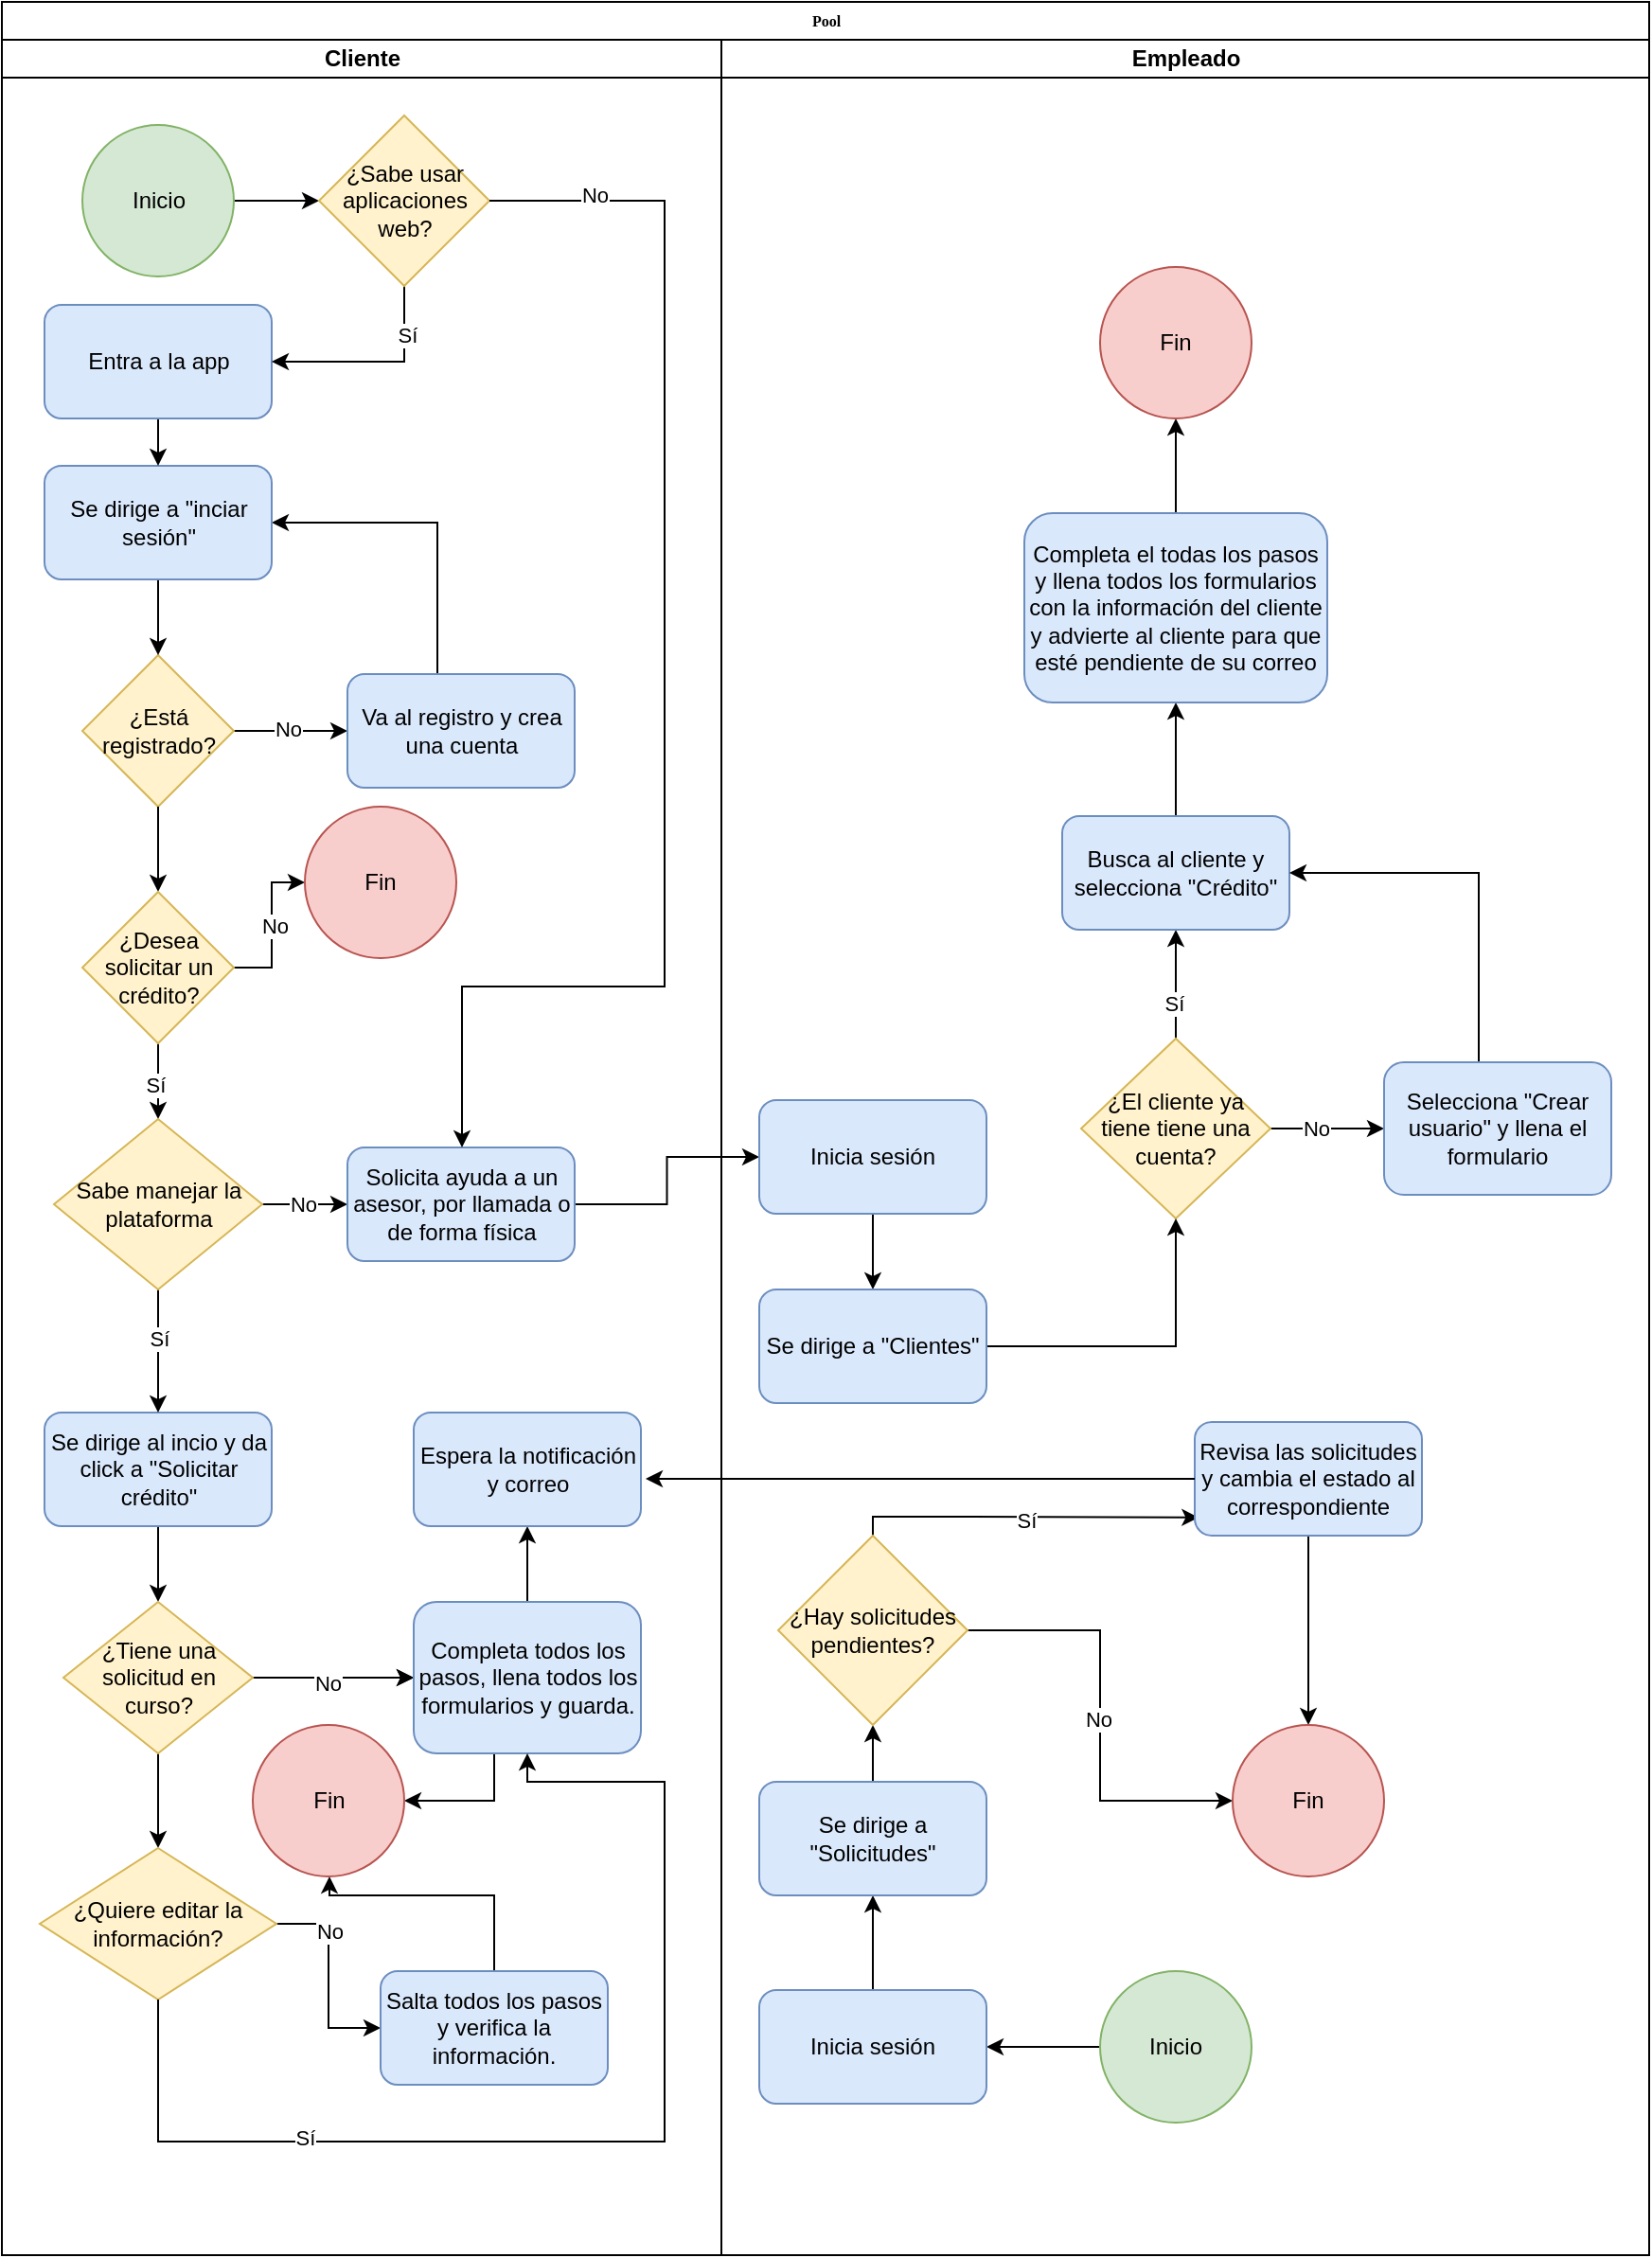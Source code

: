 <mxfile version="27.1.1">
  <diagram name="Page-1" id="74e2e168-ea6b-b213-b513-2b3c1d86103e">
    <mxGraphModel dx="2194" dy="2055" grid="1" gridSize="10" guides="1" tooltips="1" connect="1" arrows="1" fold="1" page="1" pageScale="1" pageWidth="1100" pageHeight="850" background="none" math="0" shadow="0">
      <root>
        <mxCell id="0" />
        <mxCell id="1" parent="0" />
        <mxCell id="77e6c97f196da883-1" value="Pool" style="swimlane;html=1;childLayout=stackLayout;startSize=20;rounded=0;shadow=0;labelBackgroundColor=none;strokeWidth=1;fontFamily=Verdana;fontSize=8;align=center;" parent="1" vertex="1">
          <mxGeometry x="180" y="-60" width="870" height="1190" as="geometry" />
        </mxCell>
        <mxCell id="77e6c97f196da883-40" style="edgeStyle=orthogonalEdgeStyle;rounded=1;html=1;labelBackgroundColor=none;startArrow=none;startFill=0;startSize=5;endArrow=classicThin;endFill=1;endSize=5;jettySize=auto;orthogonalLoop=1;strokeWidth=1;fontFamily=Verdana;fontSize=8" parent="77e6c97f196da883-1" edge="1">
          <mxGeometry relative="1" as="geometry">
            <mxPoint x="540" y="20" as="sourcePoint" />
            <mxPoint x="540" y="20" as="targetPoint" />
          </mxGeometry>
        </mxCell>
        <mxCell id="GCUTKhbAVa57AztuCdu1-53" value="" style="edgeStyle=orthogonalEdgeStyle;rounded=0;orthogonalLoop=1;jettySize=auto;html=1;entryX=0;entryY=0.5;entryDx=0;entryDy=0;" parent="77e6c97f196da883-1" source="GCUTKhbAVa57AztuCdu1-49" target="GCUTKhbAVa57AztuCdu1-57" edge="1">
          <mxGeometry relative="1" as="geometry">
            <mxPoint x="340" y="595" as="targetPoint" />
          </mxGeometry>
        </mxCell>
        <mxCell id="77e6c97f196da883-2" value="Cliente" style="swimlane;html=1;startSize=20;" parent="77e6c97f196da883-1" vertex="1">
          <mxGeometry y="20" width="380" height="1170" as="geometry" />
        </mxCell>
        <mxCell id="GCUTKhbAVa57AztuCdu1-7" value="" style="edgeStyle=orthogonalEdgeStyle;rounded=0;orthogonalLoop=1;jettySize=auto;html=1;" parent="77e6c97f196da883-2" source="GCUTKhbAVa57AztuCdu1-2" target="GCUTKhbAVa57AztuCdu1-6" edge="1">
          <mxGeometry relative="1" as="geometry" />
        </mxCell>
        <mxCell id="GCUTKhbAVa57AztuCdu1-8" value="No" style="edgeLabel;html=1;align=center;verticalAlign=middle;resizable=0;points=[];" parent="GCUTKhbAVa57AztuCdu1-7" vertex="1" connectable="0">
          <mxGeometry x="-0.067" y="1" relative="1" as="geometry">
            <mxPoint as="offset" />
          </mxGeometry>
        </mxCell>
        <mxCell id="GCUTKhbAVa57AztuCdu1-45" value="" style="edgeStyle=orthogonalEdgeStyle;rounded=0;orthogonalLoop=1;jettySize=auto;html=1;" parent="77e6c97f196da883-2" source="GCUTKhbAVa57AztuCdu1-115" target="GCUTKhbAVa57AztuCdu1-44" edge="1">
          <mxGeometry relative="1" as="geometry" />
        </mxCell>
        <mxCell id="GCUTKhbAVa57AztuCdu1-116" value="Sí" style="edgeLabel;html=1;align=center;verticalAlign=middle;resizable=0;points=[];" parent="GCUTKhbAVa57AztuCdu1-45" vertex="1" connectable="0">
          <mxGeometry x="0.086" y="-2" relative="1" as="geometry">
            <mxPoint as="offset" />
          </mxGeometry>
        </mxCell>
        <mxCell id="GCUTKhbAVa57AztuCdu1-2" value="¿Está registrado?" style="rhombus;whiteSpace=wrap;html=1;fillColor=#fff2cc;strokeColor=#d6b656;" parent="77e6c97f196da883-2" vertex="1">
          <mxGeometry x="42.5" y="325" width="80" height="80" as="geometry" />
        </mxCell>
        <mxCell id="GCUTKhbAVa57AztuCdu1-42" value="" style="edgeStyle=orthogonalEdgeStyle;rounded=0;orthogonalLoop=1;jettySize=auto;html=1;" parent="77e6c97f196da883-2" source="GCUTKhbAVa57AztuCdu1-3" target="GCUTKhbAVa57AztuCdu1-22" edge="1">
          <mxGeometry relative="1" as="geometry" />
        </mxCell>
        <mxCell id="GCUTKhbAVa57AztuCdu1-3" value="Se dirige al incio y da click a &quot;Solicitar crédito&quot;" style="rounded=1;whiteSpace=wrap;html=1;fillColor=#dae8fc;strokeColor=#6c8ebf;" parent="77e6c97f196da883-2" vertex="1">
          <mxGeometry x="22.5" y="725" width="120" height="60" as="geometry" />
        </mxCell>
        <mxCell id="GCUTKhbAVa57AztuCdu1-15" style="edgeStyle=orthogonalEdgeStyle;rounded=0;orthogonalLoop=1;jettySize=auto;html=1;entryX=1;entryY=0.5;entryDx=0;entryDy=0;" parent="77e6c97f196da883-2" source="GCUTKhbAVa57AztuCdu1-6" target="GCUTKhbAVa57AztuCdu1-12" edge="1">
          <mxGeometry relative="1" as="geometry">
            <Array as="points">
              <mxPoint x="230" y="255" />
            </Array>
          </mxGeometry>
        </mxCell>
        <mxCell id="GCUTKhbAVa57AztuCdu1-6" value="Va al registro y crea una cuenta" style="rounded=1;whiteSpace=wrap;html=1;fillColor=#dae8fc;strokeColor=#6c8ebf;" parent="77e6c97f196da883-2" vertex="1">
          <mxGeometry x="182.5" y="335" width="120" height="60" as="geometry" />
        </mxCell>
        <mxCell id="GCUTKhbAVa57AztuCdu1-14" value="" style="edgeStyle=orthogonalEdgeStyle;rounded=0;orthogonalLoop=1;jettySize=auto;html=1;" parent="77e6c97f196da883-2" source="GCUTKhbAVa57AztuCdu1-12" target="GCUTKhbAVa57AztuCdu1-2" edge="1">
          <mxGeometry relative="1" as="geometry" />
        </mxCell>
        <mxCell id="GCUTKhbAVa57AztuCdu1-12" value="Se dirige a &quot;inciar sesión&quot;" style="rounded=1;whiteSpace=wrap;html=1;fillColor=#dae8fc;strokeColor=#6c8ebf;" parent="77e6c97f196da883-2" vertex="1">
          <mxGeometry x="22.5" y="225" width="120" height="60" as="geometry" />
        </mxCell>
        <mxCell id="GCUTKhbAVa57AztuCdu1-25" value="" style="edgeStyle=orthogonalEdgeStyle;rounded=0;orthogonalLoop=1;jettySize=auto;html=1;" parent="77e6c97f196da883-2" source="GCUTKhbAVa57AztuCdu1-22" target="GCUTKhbAVa57AztuCdu1-24" edge="1">
          <mxGeometry relative="1" as="geometry" />
        </mxCell>
        <mxCell id="GCUTKhbAVa57AztuCdu1-30" value="" style="edgeStyle=orthogonalEdgeStyle;rounded=0;orthogonalLoop=1;jettySize=auto;html=1;" parent="77e6c97f196da883-2" source="GCUTKhbAVa57AztuCdu1-22" target="GCUTKhbAVa57AztuCdu1-24" edge="1">
          <mxGeometry relative="1" as="geometry" />
        </mxCell>
        <mxCell id="GCUTKhbAVa57AztuCdu1-31" value="No" style="edgeLabel;html=1;align=center;verticalAlign=middle;resizable=0;points=[];" parent="GCUTKhbAVa57AztuCdu1-30" vertex="1" connectable="0">
          <mxGeometry x="-0.08" y="-3" relative="1" as="geometry">
            <mxPoint as="offset" />
          </mxGeometry>
        </mxCell>
        <mxCell id="GCUTKhbAVa57AztuCdu1-43" value="" style="edgeStyle=orthogonalEdgeStyle;rounded=0;orthogonalLoop=1;jettySize=auto;html=1;" parent="77e6c97f196da883-2" source="GCUTKhbAVa57AztuCdu1-22" target="GCUTKhbAVa57AztuCdu1-33" edge="1">
          <mxGeometry relative="1" as="geometry" />
        </mxCell>
        <mxCell id="GCUTKhbAVa57AztuCdu1-22" value="¿Tiene una solicitud en curso?" style="rhombus;whiteSpace=wrap;html=1;fillColor=#fff2cc;strokeColor=#d6b656;" parent="77e6c97f196da883-2" vertex="1">
          <mxGeometry x="32.5" y="825" width="100" height="80" as="geometry" />
        </mxCell>
        <mxCell id="GCUTKhbAVa57AztuCdu1-113" style="edgeStyle=orthogonalEdgeStyle;rounded=0;orthogonalLoop=1;jettySize=auto;html=1;entryX=1;entryY=0.5;entryDx=0;entryDy=0;" parent="77e6c97f196da883-2" source="GCUTKhbAVa57AztuCdu1-24" target="GCUTKhbAVa57AztuCdu1-111" edge="1">
          <mxGeometry relative="1" as="geometry">
            <Array as="points">
              <mxPoint x="260" y="930" />
            </Array>
          </mxGeometry>
        </mxCell>
        <mxCell id="gfiF5zuAE8cCn6hgXzw4-2" value="" style="edgeStyle=orthogonalEdgeStyle;rounded=0;orthogonalLoop=1;jettySize=auto;html=1;" edge="1" parent="77e6c97f196da883-2" source="GCUTKhbAVa57AztuCdu1-24" target="gfiF5zuAE8cCn6hgXzw4-1">
          <mxGeometry relative="1" as="geometry" />
        </mxCell>
        <mxCell id="GCUTKhbAVa57AztuCdu1-24" value="Completa todos los pasos, llena todos los formularios y guarda." style="rounded=1;whiteSpace=wrap;html=1;fillColor=#dae8fc;strokeColor=#6c8ebf;" parent="77e6c97f196da883-2" vertex="1">
          <mxGeometry x="217.5" y="825" width="120" height="80" as="geometry" />
        </mxCell>
        <mxCell id="GCUTKhbAVa57AztuCdu1-38" value="" style="edgeStyle=orthogonalEdgeStyle;rounded=0;orthogonalLoop=1;jettySize=auto;html=1;" parent="77e6c97f196da883-2" source="GCUTKhbAVa57AztuCdu1-33" target="GCUTKhbAVa57AztuCdu1-37" edge="1">
          <mxGeometry relative="1" as="geometry" />
        </mxCell>
        <mxCell id="GCUTKhbAVa57AztuCdu1-39" value="No" style="edgeLabel;html=1;align=center;verticalAlign=middle;resizable=0;points=[];" parent="GCUTKhbAVa57AztuCdu1-38" vertex="1" connectable="0">
          <mxGeometry x="-0.429" relative="1" as="geometry">
            <mxPoint as="offset" />
          </mxGeometry>
        </mxCell>
        <mxCell id="GCUTKhbAVa57AztuCdu1-33" value="¿Quiere editar la información?" style="rhombus;whiteSpace=wrap;html=1;fillColor=#fff2cc;strokeColor=#d6b656;" parent="77e6c97f196da883-2" vertex="1">
          <mxGeometry x="20" y="955" width="125" height="80" as="geometry" />
        </mxCell>
        <mxCell id="GCUTKhbAVa57AztuCdu1-96" style="edgeStyle=orthogonalEdgeStyle;rounded=0;orthogonalLoop=1;jettySize=auto;html=1;entryX=0.5;entryY=1;entryDx=0;entryDy=0;exitX=0.5;exitY=1;exitDx=0;exitDy=0;" parent="77e6c97f196da883-2" source="GCUTKhbAVa57AztuCdu1-33" target="GCUTKhbAVa57AztuCdu1-24" edge="1">
          <mxGeometry relative="1" as="geometry">
            <mxPoint x="135" y="1110.0" as="sourcePoint" />
            <Array as="points">
              <mxPoint x="83" y="1110" />
              <mxPoint x="350" y="1110" />
              <mxPoint x="350" y="920" />
              <mxPoint x="278" y="920" />
            </Array>
          </mxGeometry>
        </mxCell>
        <mxCell id="GCUTKhbAVa57AztuCdu1-98" value="Sí" style="edgeLabel;html=1;align=center;verticalAlign=middle;resizable=0;points=[];" parent="GCUTKhbAVa57AztuCdu1-96" vertex="1" connectable="0">
          <mxGeometry x="-0.509" y="2" relative="1" as="geometry">
            <mxPoint as="offset" />
          </mxGeometry>
        </mxCell>
        <mxCell id="GCUTKhbAVa57AztuCdu1-112" style="edgeStyle=orthogonalEdgeStyle;rounded=0;orthogonalLoop=1;jettySize=auto;html=1;" parent="77e6c97f196da883-2" source="GCUTKhbAVa57AztuCdu1-37" target="GCUTKhbAVa57AztuCdu1-111" edge="1">
          <mxGeometry relative="1" as="geometry">
            <Array as="points">
              <mxPoint x="260" y="980" />
              <mxPoint x="173" y="980" />
            </Array>
          </mxGeometry>
        </mxCell>
        <mxCell id="GCUTKhbAVa57AztuCdu1-37" value="Salta todos los pasos y verifica la información." style="rounded=1;whiteSpace=wrap;html=1;fillColor=#dae8fc;strokeColor=#6c8ebf;" parent="77e6c97f196da883-2" vertex="1">
          <mxGeometry x="200" y="1020" width="120" height="60" as="geometry" />
        </mxCell>
        <mxCell id="GCUTKhbAVa57AztuCdu1-47" value="" style="edgeStyle=orthogonalEdgeStyle;rounded=0;orthogonalLoop=1;jettySize=auto;html=1;" parent="77e6c97f196da883-2" source="GCUTKhbAVa57AztuCdu1-44" target="GCUTKhbAVa57AztuCdu1-3" edge="1">
          <mxGeometry relative="1" as="geometry" />
        </mxCell>
        <mxCell id="GCUTKhbAVa57AztuCdu1-48" value="Sí" style="edgeLabel;html=1;align=center;verticalAlign=middle;resizable=0;points=[];" parent="GCUTKhbAVa57AztuCdu1-47" vertex="1" connectable="0">
          <mxGeometry x="-0.2" relative="1" as="geometry">
            <mxPoint as="offset" />
          </mxGeometry>
        </mxCell>
        <mxCell id="GCUTKhbAVa57AztuCdu1-50" value="" style="edgeStyle=orthogonalEdgeStyle;rounded=0;orthogonalLoop=1;jettySize=auto;html=1;" parent="77e6c97f196da883-2" source="GCUTKhbAVa57AztuCdu1-44" target="GCUTKhbAVa57AztuCdu1-49" edge="1">
          <mxGeometry relative="1" as="geometry" />
        </mxCell>
        <mxCell id="GCUTKhbAVa57AztuCdu1-51" value="No" style="edgeLabel;html=1;align=center;verticalAlign=middle;resizable=0;points=[];" parent="GCUTKhbAVa57AztuCdu1-50" vertex="1" connectable="0">
          <mxGeometry x="-0.067" relative="1" as="geometry">
            <mxPoint as="offset" />
          </mxGeometry>
        </mxCell>
        <mxCell id="GCUTKhbAVa57AztuCdu1-44" value="Sabe manejar la plataforma" style="rhombus;whiteSpace=wrap;html=1;fillColor=#fff2cc;strokeColor=#d6b656;" parent="77e6c97f196da883-2" vertex="1">
          <mxGeometry x="27.5" y="570" width="110" height="90" as="geometry" />
        </mxCell>
        <mxCell id="GCUTKhbAVa57AztuCdu1-49" value="Solicita ayuda a un asesor, por llamada o de forma física" style="rounded=1;whiteSpace=wrap;html=1;fillColor=#dae8fc;strokeColor=#6c8ebf;" parent="77e6c97f196da883-2" vertex="1">
          <mxGeometry x="182.5" y="585" width="120" height="60" as="geometry" />
        </mxCell>
        <mxCell id="GCUTKhbAVa57AztuCdu1-65" value="" style="edgeStyle=orthogonalEdgeStyle;rounded=0;orthogonalLoop=1;jettySize=auto;html=1;" parent="77e6c97f196da883-2" source="GCUTKhbAVa57AztuCdu1-60" target="GCUTKhbAVa57AztuCdu1-64" edge="1">
          <mxGeometry relative="1" as="geometry" />
        </mxCell>
        <mxCell id="GCUTKhbAVa57AztuCdu1-60" value="Inicio" style="ellipse;whiteSpace=wrap;html=1;aspect=fixed;fillColor=#d5e8d4;strokeColor=#82b366;" parent="77e6c97f196da883-2" vertex="1">
          <mxGeometry x="42.5" y="45" width="80" height="80" as="geometry" />
        </mxCell>
        <mxCell id="GCUTKhbAVa57AztuCdu1-63" value="" style="edgeStyle=orthogonalEdgeStyle;rounded=0;orthogonalLoop=1;jettySize=auto;html=1;" parent="77e6c97f196da883-2" source="GCUTKhbAVa57AztuCdu1-61" target="GCUTKhbAVa57AztuCdu1-12" edge="1">
          <mxGeometry relative="1" as="geometry" />
        </mxCell>
        <mxCell id="GCUTKhbAVa57AztuCdu1-61" value="Entra a la app" style="rounded=1;whiteSpace=wrap;html=1;fillColor=#dae8fc;strokeColor=#6c8ebf;" parent="77e6c97f196da883-2" vertex="1">
          <mxGeometry x="22.5" y="140" width="120" height="60" as="geometry" />
        </mxCell>
        <mxCell id="GCUTKhbAVa57AztuCdu1-66" style="edgeStyle=orthogonalEdgeStyle;rounded=0;orthogonalLoop=1;jettySize=auto;html=1;entryX=1;entryY=0.5;entryDx=0;entryDy=0;" parent="77e6c97f196da883-2" source="GCUTKhbAVa57AztuCdu1-64" target="GCUTKhbAVa57AztuCdu1-61" edge="1">
          <mxGeometry relative="1" as="geometry">
            <Array as="points">
              <mxPoint x="213" y="170" />
            </Array>
          </mxGeometry>
        </mxCell>
        <mxCell id="GCUTKhbAVa57AztuCdu1-67" value="Sí" style="edgeLabel;html=1;align=center;verticalAlign=middle;resizable=0;points=[];" parent="GCUTKhbAVa57AztuCdu1-66" vertex="1" connectable="0">
          <mxGeometry x="-0.54" y="1" relative="1" as="geometry">
            <mxPoint as="offset" />
          </mxGeometry>
        </mxCell>
        <mxCell id="GCUTKhbAVa57AztuCdu1-64" value="¿Sabe usar aplicaciones web?" style="rhombus;whiteSpace=wrap;html=1;fillColor=#fff2cc;strokeColor=#d6b656;" parent="77e6c97f196da883-2" vertex="1">
          <mxGeometry x="167.5" y="40" width="90" height="90" as="geometry" />
        </mxCell>
        <mxCell id="GCUTKhbAVa57AztuCdu1-68" style="edgeStyle=orthogonalEdgeStyle;rounded=0;orthogonalLoop=1;jettySize=auto;html=1;entryX=0.5;entryY=0;entryDx=0;entryDy=0;" parent="77e6c97f196da883-2" source="GCUTKhbAVa57AztuCdu1-64" target="GCUTKhbAVa57AztuCdu1-49" edge="1">
          <mxGeometry relative="1" as="geometry">
            <mxPoint x="230" y="560" as="targetPoint" />
            <Array as="points">
              <mxPoint x="350" y="85" />
              <mxPoint x="350" y="500" />
              <mxPoint x="243" y="500" />
              <mxPoint x="243" y="585" />
            </Array>
          </mxGeometry>
        </mxCell>
        <mxCell id="GCUTKhbAVa57AztuCdu1-70" value="No" style="edgeLabel;html=1;align=center;verticalAlign=middle;resizable=0;points=[];" parent="GCUTKhbAVa57AztuCdu1-68" vertex="1" connectable="0">
          <mxGeometry x="-0.842" y="3" relative="1" as="geometry">
            <mxPoint as="offset" />
          </mxGeometry>
        </mxCell>
        <mxCell id="GCUTKhbAVa57AztuCdu1-111" value="Fin" style="ellipse;whiteSpace=wrap;html=1;aspect=fixed;fillColor=#f8cecc;strokeColor=#b85450;" parent="77e6c97f196da883-2" vertex="1">
          <mxGeometry x="132.5" y="890" width="80" height="80" as="geometry" />
        </mxCell>
        <mxCell id="GCUTKhbAVa57AztuCdu1-114" value="" style="edgeStyle=orthogonalEdgeStyle;rounded=0;orthogonalLoop=1;jettySize=auto;html=1;" parent="77e6c97f196da883-2" source="GCUTKhbAVa57AztuCdu1-2" target="GCUTKhbAVa57AztuCdu1-115" edge="1">
          <mxGeometry relative="1" as="geometry">
            <mxPoint x="263" y="435" as="sourcePoint" />
            <mxPoint x="263" y="560" as="targetPoint" />
          </mxGeometry>
        </mxCell>
        <mxCell id="GCUTKhbAVa57AztuCdu1-118" value="" style="edgeStyle=orthogonalEdgeStyle;rounded=0;orthogonalLoop=1;jettySize=auto;html=1;" parent="77e6c97f196da883-2" source="GCUTKhbAVa57AztuCdu1-115" target="GCUTKhbAVa57AztuCdu1-117" edge="1">
          <mxGeometry relative="1" as="geometry" />
        </mxCell>
        <mxCell id="GCUTKhbAVa57AztuCdu1-119" value="No" style="edgeLabel;html=1;align=center;verticalAlign=middle;resizable=0;points=[];" parent="GCUTKhbAVa57AztuCdu1-118" vertex="1" connectable="0">
          <mxGeometry x="0.019" y="-1" relative="1" as="geometry">
            <mxPoint as="offset" />
          </mxGeometry>
        </mxCell>
        <mxCell id="GCUTKhbAVa57AztuCdu1-115" value="¿Desea solicitar un crédito?" style="rhombus;whiteSpace=wrap;html=1;fillColor=#fff2cc;strokeColor=#d6b656;" parent="77e6c97f196da883-2" vertex="1">
          <mxGeometry x="42.5" y="450" width="80" height="80" as="geometry" />
        </mxCell>
        <mxCell id="GCUTKhbAVa57AztuCdu1-117" value="Fin" style="ellipse;whiteSpace=wrap;html=1;fillColor=#f8cecc;strokeColor=#b85450;" parent="77e6c97f196da883-2" vertex="1">
          <mxGeometry x="160" y="405" width="80" height="80" as="geometry" />
        </mxCell>
        <mxCell id="gfiF5zuAE8cCn6hgXzw4-1" value="Espera la notificación y correo" style="whiteSpace=wrap;html=1;fillColor=#dae8fc;strokeColor=#6c8ebf;rounded=1;" vertex="1" parent="77e6c97f196da883-2">
          <mxGeometry x="217.5" y="725" width="120" height="60" as="geometry" />
        </mxCell>
        <mxCell id="77e6c97f196da883-3" value="Empleado" style="swimlane;html=1;startSize=20;" parent="77e6c97f196da883-1" vertex="1">
          <mxGeometry x="380" y="20" width="490" height="1170" as="geometry" />
        </mxCell>
        <mxCell id="GCUTKhbAVa57AztuCdu1-72" value="" style="edgeStyle=orthogonalEdgeStyle;rounded=0;orthogonalLoop=1;jettySize=auto;html=1;" parent="77e6c97f196da883-3" source="GCUTKhbAVa57AztuCdu1-52" target="GCUTKhbAVa57AztuCdu1-71" edge="1">
          <mxGeometry relative="1" as="geometry" />
        </mxCell>
        <mxCell id="GCUTKhbAVa57AztuCdu1-74" value="Sí" style="edgeLabel;html=1;align=center;verticalAlign=middle;resizable=0;points=[];" parent="GCUTKhbAVa57AztuCdu1-72" vertex="1" connectable="0">
          <mxGeometry x="-0.353" y="1" relative="1" as="geometry">
            <mxPoint as="offset" />
          </mxGeometry>
        </mxCell>
        <mxCell id="GCUTKhbAVa57AztuCdu1-77" value="" style="edgeStyle=orthogonalEdgeStyle;rounded=0;orthogonalLoop=1;jettySize=auto;html=1;" parent="77e6c97f196da883-3" source="GCUTKhbAVa57AztuCdu1-52" target="GCUTKhbAVa57AztuCdu1-76" edge="1">
          <mxGeometry relative="1" as="geometry" />
        </mxCell>
        <mxCell id="GCUTKhbAVa57AztuCdu1-78" value="No" style="edgeLabel;html=1;align=center;verticalAlign=middle;resizable=0;points=[];" parent="GCUTKhbAVa57AztuCdu1-77" vertex="1" connectable="0">
          <mxGeometry x="-0.216" relative="1" as="geometry">
            <mxPoint as="offset" />
          </mxGeometry>
        </mxCell>
        <mxCell id="GCUTKhbAVa57AztuCdu1-52" value="¿El cliente ya tiene tiene una cuenta?" style="rhombus;whiteSpace=wrap;html=1;fillColor=#fff2cc;strokeColor=#d6b656;" parent="77e6c97f196da883-3" vertex="1">
          <mxGeometry x="190" y="527.5" width="100" height="95" as="geometry" />
        </mxCell>
        <mxCell id="GCUTKhbAVa57AztuCdu1-87" value="" style="edgeStyle=orthogonalEdgeStyle;rounded=0;orthogonalLoop=1;jettySize=auto;html=1;" parent="77e6c97f196da883-3" source="GCUTKhbAVa57AztuCdu1-57" target="GCUTKhbAVa57AztuCdu1-81" edge="1">
          <mxGeometry relative="1" as="geometry" />
        </mxCell>
        <mxCell id="GCUTKhbAVa57AztuCdu1-57" value="Inicia sesión" style="rounded=1;whiteSpace=wrap;html=1;fillColor=#dae8fc;strokeColor=#6c8ebf;" parent="77e6c97f196da883-3" vertex="1">
          <mxGeometry x="20" y="560" width="120" height="60" as="geometry" />
        </mxCell>
        <mxCell id="GCUTKhbAVa57AztuCdu1-86" value="" style="edgeStyle=orthogonalEdgeStyle;rounded=0;orthogonalLoop=1;jettySize=auto;html=1;" parent="77e6c97f196da883-3" source="GCUTKhbAVa57AztuCdu1-71" target="GCUTKhbAVa57AztuCdu1-85" edge="1">
          <mxGeometry relative="1" as="geometry" />
        </mxCell>
        <mxCell id="GCUTKhbAVa57AztuCdu1-71" value="Busca al cliente y selecciona &quot;Crédito&quot;" style="rounded=1;whiteSpace=wrap;html=1;fillColor=#dae8fc;strokeColor=#6c8ebf;" parent="77e6c97f196da883-3" vertex="1">
          <mxGeometry x="180" y="410" width="120" height="60" as="geometry" />
        </mxCell>
        <mxCell id="GCUTKhbAVa57AztuCdu1-79" style="edgeStyle=orthogonalEdgeStyle;rounded=0;orthogonalLoop=1;jettySize=auto;html=1;entryX=1;entryY=0.5;entryDx=0;entryDy=0;" parent="77e6c97f196da883-3" source="GCUTKhbAVa57AztuCdu1-76" target="GCUTKhbAVa57AztuCdu1-71" edge="1">
          <mxGeometry relative="1" as="geometry">
            <Array as="points">
              <mxPoint x="400" y="440" />
            </Array>
          </mxGeometry>
        </mxCell>
        <mxCell id="GCUTKhbAVa57AztuCdu1-76" value="&lt;div&gt;Selecciona &quot;Crear usuario&quot; y llena el formulario&lt;/div&gt;" style="rounded=1;whiteSpace=wrap;html=1;fillColor=#dae8fc;strokeColor=#6c8ebf;" parent="77e6c97f196da883-3" vertex="1">
          <mxGeometry x="350" y="540" width="120" height="70" as="geometry" />
        </mxCell>
        <mxCell id="GCUTKhbAVa57AztuCdu1-82" value="" style="edgeStyle=orthogonalEdgeStyle;rounded=0;orthogonalLoop=1;jettySize=auto;html=1;" parent="77e6c97f196da883-3" source="GCUTKhbAVa57AztuCdu1-81" target="GCUTKhbAVa57AztuCdu1-52" edge="1">
          <mxGeometry relative="1" as="geometry" />
        </mxCell>
        <mxCell id="GCUTKhbAVa57AztuCdu1-81" value="Se dirige a &quot;Clientes&quot;" style="rounded=1;whiteSpace=wrap;html=1;fillColor=#dae8fc;strokeColor=#6c8ebf;" parent="77e6c97f196da883-3" vertex="1">
          <mxGeometry x="20" y="660" width="120" height="60" as="geometry" />
        </mxCell>
        <mxCell id="GCUTKhbAVa57AztuCdu1-89" value="" style="edgeStyle=orthogonalEdgeStyle;rounded=0;orthogonalLoop=1;jettySize=auto;html=1;" parent="77e6c97f196da883-3" source="GCUTKhbAVa57AztuCdu1-85" target="GCUTKhbAVa57AztuCdu1-88" edge="1">
          <mxGeometry relative="1" as="geometry" />
        </mxCell>
        <mxCell id="GCUTKhbAVa57AztuCdu1-85" value="Completa el todas los pasos y llena todos los formularios con la información del cliente y advierte al cliente para que esté pendiente de su correo" style="whiteSpace=wrap;html=1;rounded=1;fillColor=#dae8fc;strokeColor=#6c8ebf;" parent="77e6c97f196da883-3" vertex="1">
          <mxGeometry x="160" y="250" width="160" height="100" as="geometry" />
        </mxCell>
        <mxCell id="GCUTKhbAVa57AztuCdu1-88" value="Fin" style="ellipse;whiteSpace=wrap;html=1;rounded=1;fillColor=#f8cecc;strokeColor=#b85450;" parent="77e6c97f196da883-3" vertex="1">
          <mxGeometry x="200" y="120" width="80" height="80" as="geometry" />
        </mxCell>
        <mxCell id="GCUTKhbAVa57AztuCdu1-92" value="" style="edgeStyle=orthogonalEdgeStyle;rounded=0;orthogonalLoop=1;jettySize=auto;html=1;" parent="77e6c97f196da883-3" source="GCUTKhbAVa57AztuCdu1-90" target="GCUTKhbAVa57AztuCdu1-91" edge="1">
          <mxGeometry relative="1" as="geometry" />
        </mxCell>
        <mxCell id="GCUTKhbAVa57AztuCdu1-90" value="Inicio" style="ellipse;whiteSpace=wrap;html=1;aspect=fixed;fillColor=#d5e8d4;strokeColor=#82b366;" parent="77e6c97f196da883-3" vertex="1">
          <mxGeometry x="200" y="1020" width="80" height="80" as="geometry" />
        </mxCell>
        <mxCell id="GCUTKhbAVa57AztuCdu1-94" value="" style="edgeStyle=orthogonalEdgeStyle;rounded=0;orthogonalLoop=1;jettySize=auto;html=1;" parent="77e6c97f196da883-3" source="GCUTKhbAVa57AztuCdu1-91" target="GCUTKhbAVa57AztuCdu1-95" edge="1">
          <mxGeometry relative="1" as="geometry">
            <mxPoint x="80.0" y="990" as="targetPoint" />
          </mxGeometry>
        </mxCell>
        <mxCell id="GCUTKhbAVa57AztuCdu1-91" value="Inicia sesión" style="rounded=1;whiteSpace=wrap;html=1;fillColor=#dae8fc;strokeColor=#6c8ebf;" parent="77e6c97f196da883-3" vertex="1">
          <mxGeometry x="20" y="1030" width="120" height="60" as="geometry" />
        </mxCell>
        <mxCell id="GCUTKhbAVa57AztuCdu1-100" value="" style="edgeStyle=orthogonalEdgeStyle;rounded=0;orthogonalLoop=1;jettySize=auto;html=1;" parent="77e6c97f196da883-3" source="GCUTKhbAVa57AztuCdu1-95" target="GCUTKhbAVa57AztuCdu1-99" edge="1">
          <mxGeometry relative="1" as="geometry" />
        </mxCell>
        <mxCell id="GCUTKhbAVa57AztuCdu1-95" value="Se dirige a &quot;Solicitudes&quot;" style="rounded=1;whiteSpace=wrap;html=1;fillColor=#dae8fc;strokeColor=#6c8ebf;" parent="77e6c97f196da883-3" vertex="1">
          <mxGeometry x="20" y="920" width="120" height="60" as="geometry" />
        </mxCell>
        <mxCell id="GCUTKhbAVa57AztuCdu1-101" value="" style="edgeStyle=orthogonalEdgeStyle;rounded=0;orthogonalLoop=1;jettySize=auto;html=1;entryX=0.018;entryY=0.391;entryDx=0;entryDy=0;entryPerimeter=0;" parent="77e6c97f196da883-3" edge="1">
          <mxGeometry relative="1" as="geometry">
            <mxPoint x="252.16" y="780.46" as="targetPoint" />
            <Array as="points">
              <mxPoint x="80" y="780" />
              <mxPoint x="132" y="780" />
            </Array>
            <mxPoint x="80.0" y="817.0" as="sourcePoint" />
          </mxGeometry>
        </mxCell>
        <mxCell id="GCUTKhbAVa57AztuCdu1-105" value="Sí" style="edgeLabel;html=1;align=center;verticalAlign=middle;resizable=0;points=[];" parent="GCUTKhbAVa57AztuCdu1-101" vertex="1" connectable="0">
          <mxGeometry x="0.153" y="1" relative="1" as="geometry">
            <mxPoint x="-3" y="3" as="offset" />
          </mxGeometry>
        </mxCell>
        <mxCell id="GCUTKhbAVa57AztuCdu1-108" value="" style="edgeStyle=orthogonalEdgeStyle;rounded=0;orthogonalLoop=1;jettySize=auto;html=1;" parent="77e6c97f196da883-3" source="GCUTKhbAVa57AztuCdu1-99" target="GCUTKhbAVa57AztuCdu1-107" edge="1">
          <mxGeometry relative="1" as="geometry" />
        </mxCell>
        <mxCell id="GCUTKhbAVa57AztuCdu1-109" value="No" style="edgeLabel;html=1;align=center;verticalAlign=middle;resizable=0;points=[];" parent="GCUTKhbAVa57AztuCdu1-108" vertex="1" connectable="0">
          <mxGeometry x="0.018" y="-1" relative="1" as="geometry">
            <mxPoint as="offset" />
          </mxGeometry>
        </mxCell>
        <mxCell id="GCUTKhbAVa57AztuCdu1-99" value="¿Hay solicitudes pendientes?" style="rhombus;whiteSpace=wrap;html=1;fillColor=#fff2cc;strokeColor=#d6b656;" parent="77e6c97f196da883-3" vertex="1">
          <mxGeometry x="30" y="790" width="100" height="100" as="geometry" />
        </mxCell>
        <mxCell id="GCUTKhbAVa57AztuCdu1-120" style="edgeStyle=orthogonalEdgeStyle;rounded=0;orthogonalLoop=1;jettySize=auto;html=1;" parent="77e6c97f196da883-3" source="GCUTKhbAVa57AztuCdu1-102" target="GCUTKhbAVa57AztuCdu1-107" edge="1">
          <mxGeometry relative="1" as="geometry" />
        </mxCell>
        <mxCell id="GCUTKhbAVa57AztuCdu1-102" value="Revisa las solicitudes y cambia el estado al correspondiente" style="rounded=1;whiteSpace=wrap;html=1;fillColor=#dae8fc;strokeColor=#6c8ebf;" parent="77e6c97f196da883-3" vertex="1">
          <mxGeometry x="250" y="730" width="120" height="60" as="geometry" />
        </mxCell>
        <mxCell id="GCUTKhbAVa57AztuCdu1-107" value="Fin" style="ellipse;whiteSpace=wrap;html=1;fillColor=#f8cecc;strokeColor=#b85450;" parent="77e6c97f196da883-3" vertex="1">
          <mxGeometry x="270" y="890" width="80" height="80" as="geometry" />
        </mxCell>
        <mxCell id="gfiF5zuAE8cCn6hgXzw4-3" style="edgeStyle=orthogonalEdgeStyle;rounded=0;orthogonalLoop=1;jettySize=auto;html=1;" edge="1" parent="77e6c97f196da883-1" source="GCUTKhbAVa57AztuCdu1-102">
          <mxGeometry relative="1" as="geometry">
            <mxPoint x="340" y="780" as="targetPoint" />
          </mxGeometry>
        </mxCell>
      </root>
    </mxGraphModel>
  </diagram>
</mxfile>
